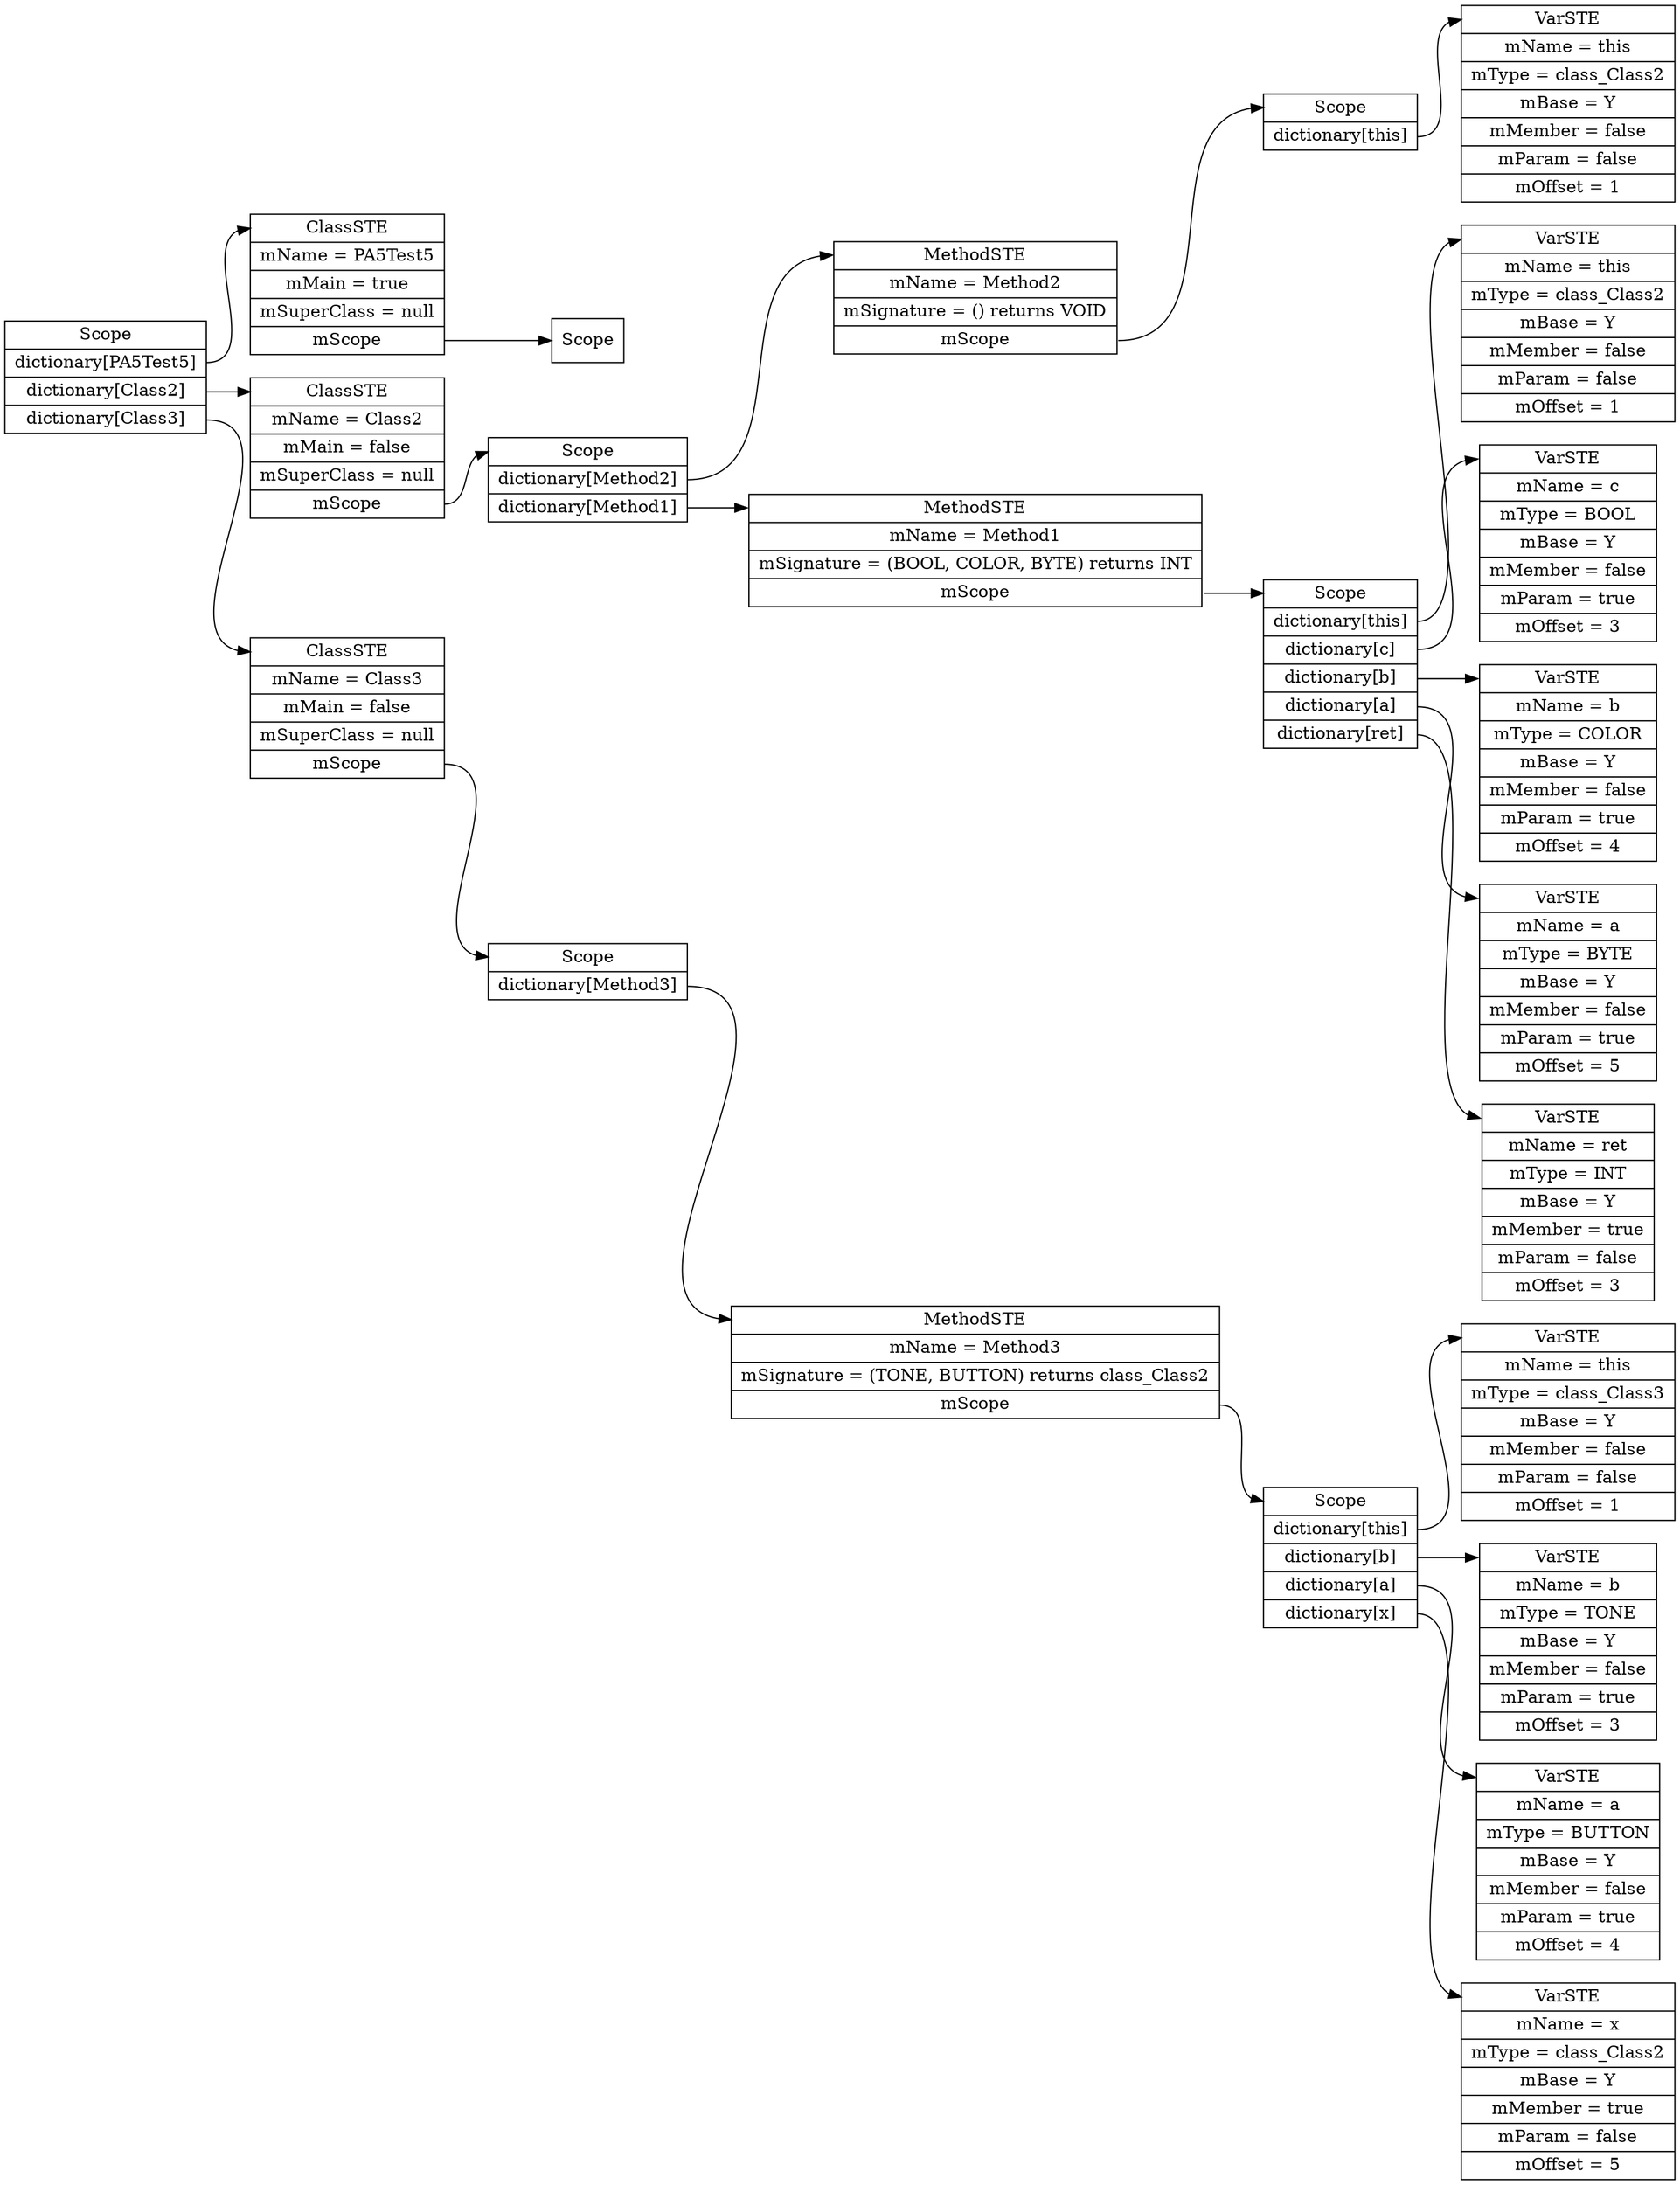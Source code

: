 digraph SymTable {
	graph [rankdir="LR"];
	node [shape=record];
	0 [label=" <f0> Scope | <f1> dictionary\[PA5Test5\] | <f2> dictionary\[Class2\] | <f3> dictionary\[Class3\] "];
	0:<f1> -> 1:<f0>;
	1 [label=" <f0> ClassSTE | <f1> mName = PA5Test5| <f2> mMain = true| <f3> mSuperClass = null| <f4> mScope "];
	1:<f4> -> 2:<f0>;
	2 [label=" <f0> Scope "];
	0:<f2> -> 3:<f0>;
	3 [label=" <f0> ClassSTE | <f1> mName = Class2| <f2> mMain = false| <f3> mSuperClass = null| <f4> mScope "];
	3:<f4> -> 4:<f0>;
	4 [label=" <f0> Scope | <f1> dictionary\[Method2\] | <f2> dictionary\[Method1\] "];
	4:<f1> -> 5:<f0>;
	5 [label=" <f0> MethodSTE | <f1> mName = Method2| <f2> mSignature = () returns VOID| <f3> mScope "];
	5:<f3> -> 6:<f0>;
	6 [label=" <f0> Scope | <f1> dictionary\[this\] "];
	6:<f1> -> 7:<f0>;
	7 [label=" <f0> VarSTE | <f1> mName = this| <f2> mType = class_Class2| <f3> mBase = Y| <f4> mMember = false| <f5> mParam = false| <f6> mOffset = 1"];
	4:<f2> -> 8:<f0>;
	8 [label=" <f0> MethodSTE | <f1> mName = Method1| <f2> mSignature = (BOOL, COLOR, BYTE) returns INT| <f3> mScope "];
	8:<f3> -> 9:<f0>;
	9 [label=" <f0> Scope | <f1> dictionary\[this\] | <f2> dictionary\[c\] | <f3> dictionary\[b\] | <f4> dictionary\[a\] | <f5> dictionary\[ret\] "];
	9:<f1> -> 10:<f0>;
	10 [label=" <f0> VarSTE | <f1> mName = this| <f2> mType = class_Class2| <f3> mBase = Y| <f4> mMember = false| <f5> mParam = false| <f6> mOffset = 1"];
	9:<f2> -> 11:<f0>;
	11 [label=" <f0> VarSTE | <f1> mName = c| <f2> mType = BOOL| <f3> mBase = Y| <f4> mMember = false| <f5> mParam = true| <f6> mOffset = 3"];
	9:<f3> -> 12:<f0>;
	12 [label=" <f0> VarSTE | <f1> mName = b| <f2> mType = COLOR| <f3> mBase = Y| <f4> mMember = false| <f5> mParam = true| <f6> mOffset = 4"];
	9:<f4> -> 13:<f0>;
	13 [label=" <f0> VarSTE | <f1> mName = a| <f2> mType = BYTE| <f3> mBase = Y| <f4> mMember = false| <f5> mParam = true| <f6> mOffset = 5"];
	9:<f5> -> 14:<f0>;
	14 [label=" <f0> VarSTE | <f1> mName = ret| <f2> mType = INT| <f3> mBase = Y| <f4> mMember = true| <f5> mParam = false| <f6> mOffset = 3"];
	0:<f3> -> 15:<f0>;
	15 [label=" <f0> ClassSTE | <f1> mName = Class3| <f2> mMain = false| <f3> mSuperClass = null| <f4> mScope "];
	15:<f4> -> 16:<f0>;
	16 [label=" <f0> Scope | <f1> dictionary\[Method3\] "];
	16:<f1> -> 17:<f0>;
	17 [label=" <f0> MethodSTE | <f1> mName = Method3| <f2> mSignature = (TONE, BUTTON) returns class_Class2| <f3> mScope "];
	17:<f3> -> 18:<f0>;
	18 [label=" <f0> Scope | <f1> dictionary\[this\] | <f2> dictionary\[b\] | <f3> dictionary\[a\] | <f4> dictionary\[x\] "];
	18:<f1> -> 19:<f0>;
	19 [label=" <f0> VarSTE | <f1> mName = this| <f2> mType = class_Class3| <f3> mBase = Y| <f4> mMember = false| <f5> mParam = false| <f6> mOffset = 1"];
	18:<f2> -> 20:<f0>;
	20 [label=" <f0> VarSTE | <f1> mName = b| <f2> mType = TONE| <f3> mBase = Y| <f4> mMember = false| <f5> mParam = true| <f6> mOffset = 3"];
	18:<f3> -> 21:<f0>;
	21 [label=" <f0> VarSTE | <f1> mName = a| <f2> mType = BUTTON| <f3> mBase = Y| <f4> mMember = false| <f5> mParam = true| <f6> mOffset = 4"];
	18:<f4> -> 22:<f0>;
	22 [label=" <f0> VarSTE | <f1> mName = x| <f2> mType = class_Class2| <f3> mBase = Y| <f4> mMember = true| <f5> mParam = false| <f6> mOffset = 5"];
}
